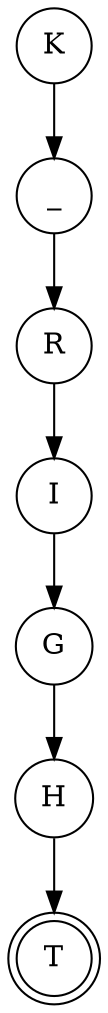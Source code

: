 digraph {   
    node [shape = doublecircle, color = black] T ;
    node [shape = circle];
    node [color= black];
    K -> _ -> R -> I -> G -> H -> T;	
}
